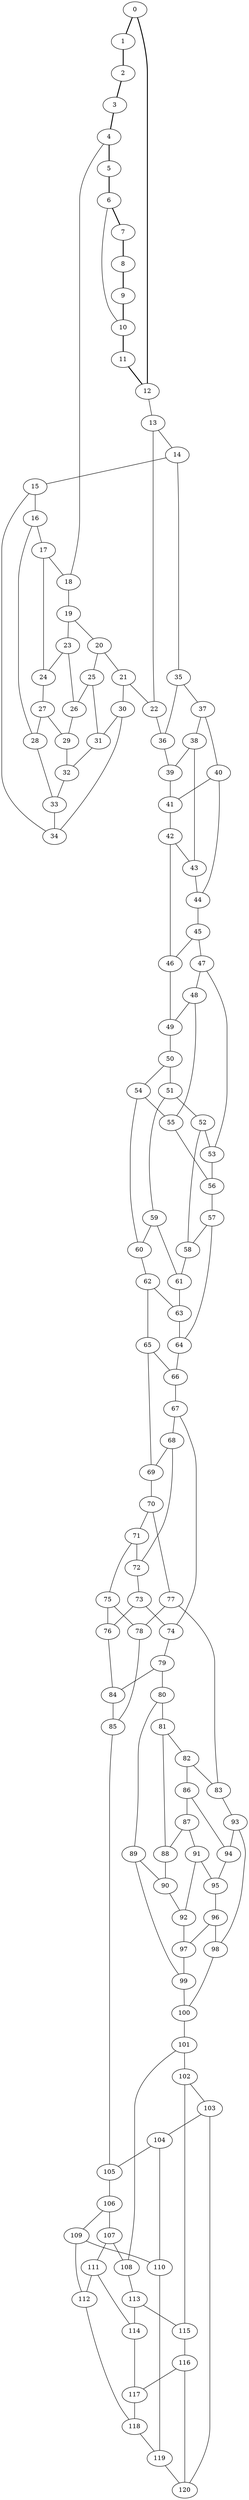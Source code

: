 //Inside of this graph isn't 3-connected
graph G {
0 [ pos = " 33.00,0.00!" ];
0 -- 1[style=bold];
0 -- 12[style=bold];
1 [ pos = " 29.22,15.34!" ];
1 -- 2[style=bold];
2 [ pos = " 18.75,27.16!" ];
2 -- 3[style=bold];
3 [ pos = " 3.98,32.76!" ];
3 -- 4[style=bold];
4 [ pos = " -11.70,30.86!" ];
4 -- 5[style=bold];
4 -- 18;
5 [ pos = " -24.70,21.88!" ];
5 -- 6[style=bold];
6 [ pos = " -32.04,7.90!" ];
6 -- 7[style=bold];
6 -- 10;
7 [ pos = " -32.04,-7.90!" ];
7 -- 8[style=bold];
8 [ pos = " -24.70,-21.88!" ];
8 -- 9[style=bold];
9 [ pos = " -11.70,-30.86!" ];
9 -- 10[style=bold];
10 [ pos = " 3.98,-32.76!" ];
10 -- 11[style=bold];
11 [ pos = " 18.75,-27.16!" ];
11 -- 12[style=bold];
12 [ pos = " 29.22,-15.34!" ];
12 -- 13;
13 -- 14;
13 -- 22;
14 -- 15;
14 -- 35;
15 -- 16;
15 -- 34;
16 -- 17;
16 -- 28;
17 -- 18;
17 -- 24;
18 -- 19;
19 -- 20;
19 -- 23;
20 -- 21;
20 -- 25;
21 -- 22;
21 -- 30;
22 -- 36;
23 -- 24;
23 -- 26;
24 -- 27;
25 -- 26;
25 -- 31;
26 -- 29;
27 -- 28;
27 -- 29;
28 -- 33;
29 -- 32;
30 -- 31;
30 -- 34;
31 -- 32;
32 -- 33;
33 -- 34;
35 -- 36;
35 -- 37;
36 -- 39;
37 -- 38;
37 -- 40;
38 -- 39;
38 -- 43;
39 -- 41;
40 -- 41;
40 -- 44;
41 -- 42;
42 -- 43;
42 -- 46;
43 -- 44;
44 -- 45;
45 -- 46;
45 -- 47;
46 -- 49;
47 -- 48;
47 -- 53;
48 -- 49;
48 -- 55;
49 -- 50;
50 -- 51;
50 -- 54;
51 -- 52;
51 -- 59;
52 -- 53;
52 -- 58;
53 -- 56;
54 -- 55;
54 -- 60;
55 -- 56;
56 -- 57;
57 -- 58;
57 -- 64;
58 -- 61;
59 -- 60;
59 -- 61;
60 -- 62;
61 -- 63;
62 -- 63;
62 -- 65;
63 -- 64;
64 -- 66;
65 -- 66;
65 -- 69;
66 -- 67;
67 -- 68;
67 -- 74;
68 -- 69;
68 -- 72;
69 -- 70;
70 -- 71;
70 -- 77;
71 -- 72;
71 -- 75;
72 -- 73;
73 -- 74;
73 -- 76;
74 -- 79;
75 -- 76;
75 -- 78;
76 -- 84;
77 -- 78;
77 -- 83;
78 -- 85;
79 -- 80;
79 -- 84;
80 -- 81;
80 -- 89;
81 -- 82;
81 -- 88;
82 -- 83;
82 -- 86;
83 -- 93;
84 -- 85;
85 -- 105;
86 -- 87;
86 -- 94;
87 -- 88;
87 -- 91;
88 -- 90;
89 -- 90;
89 -- 99;
90 -- 92;
91 -- 92;
91 -- 95;
92 -- 97;
93 -- 94;
93 -- 98;
94 -- 95;
95 -- 96;
96 -- 97;
96 -- 98;
97 -- 99;
98 -- 100;
99 -- 100;
100 -- 101;
101 -- 102;
101 -- 108;
102 -- 103;
102 -- 115;
103 -- 104;
103 -- 120;
104 -- 105;
104 -- 110;
105 -- 106;
106 -- 107;
106 -- 109;
107 -- 108;
107 -- 111;
108 -- 113;
109 -- 110;
109 -- 112;
110 -- 119;
111 -- 112;
111 -- 114;
112 -- 118;
113 -- 114;
113 -- 115;
114 -- 117;
115 -- 116;
116 -- 117;
116 -- 120;
117 -- 118;
118 -- 119;
119 -- 120;
}

